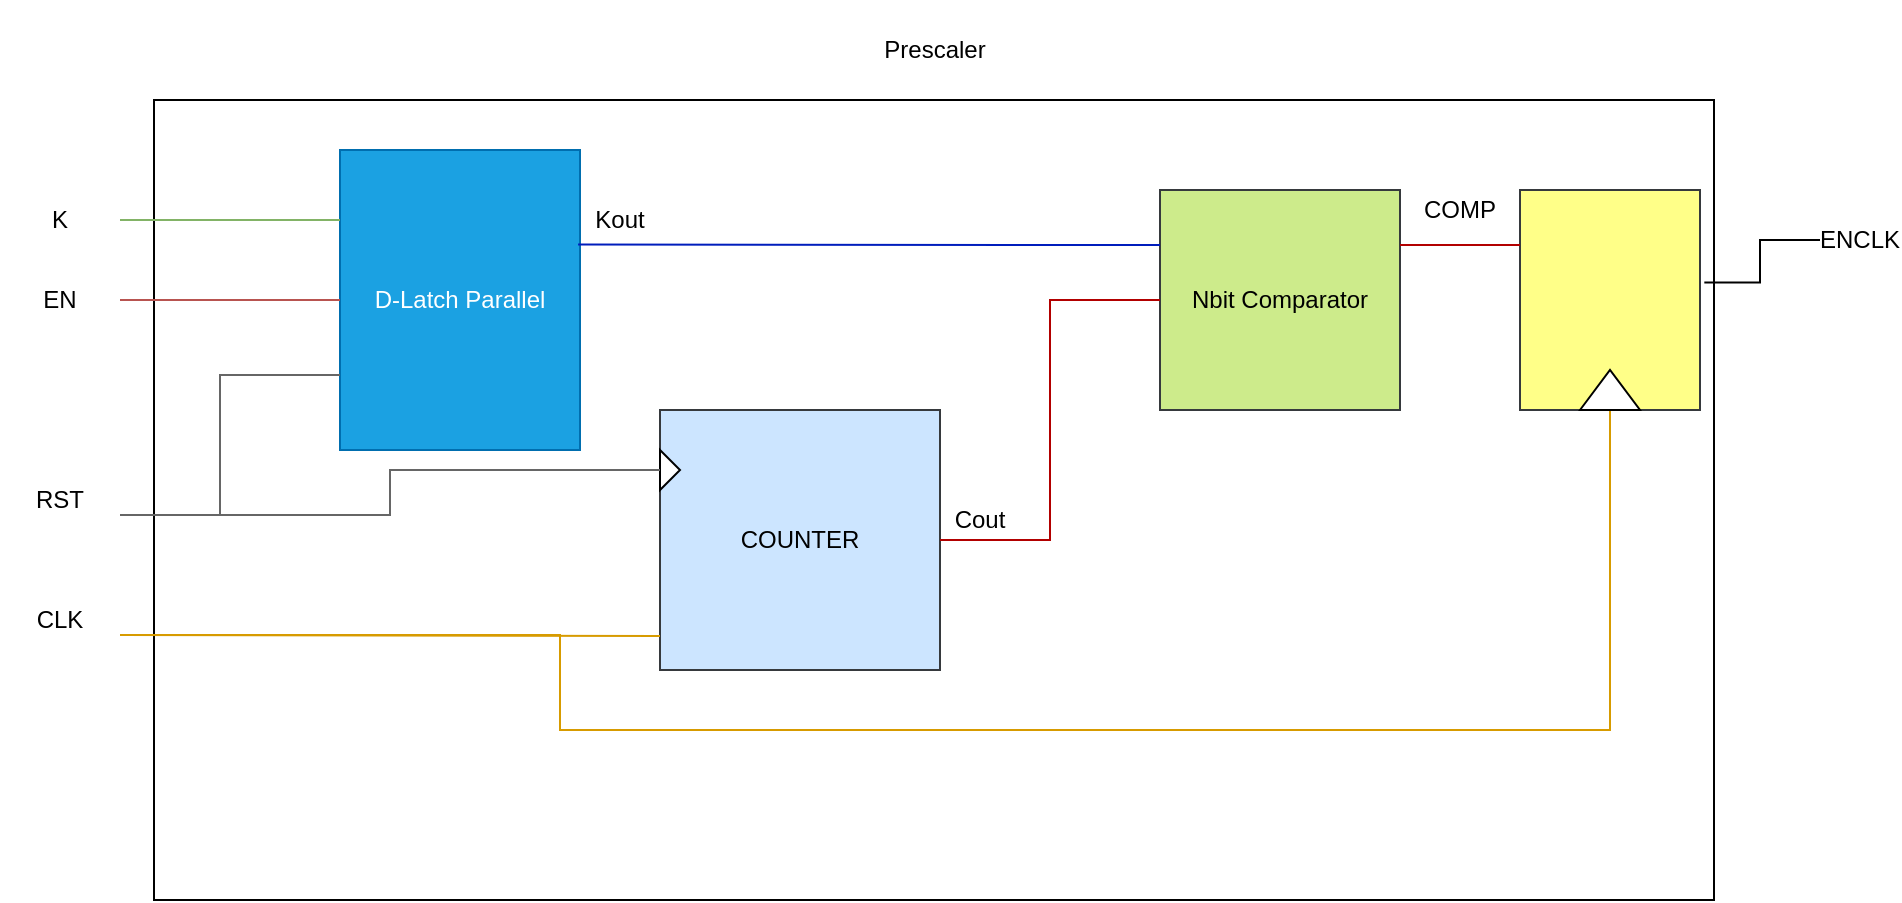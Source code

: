 <mxfile version="20.0.4" type="device" pages="2"><diagram id="yzi0EEXbI4tdYGfSHgg7" name="Page-1"><mxGraphModel dx="1933" dy="547" grid="1" gridSize="10" guides="1" tooltips="1" connect="1" arrows="1" fold="1" page="1" pageScale="1" pageWidth="827" pageHeight="1169" math="0" shadow="0"><root><mxCell id="0"/><mxCell id="1" parent="0"/><mxCell id="i0RRrGtzccRA0p1UNH1z-1" value="" style="rounded=0;whiteSpace=wrap;html=1;" parent="1" vertex="1"><mxGeometry x="47" y="75" width="780" height="400" as="geometry"/></mxCell><mxCell id="i0RRrGtzccRA0p1UNH1z-2" value="D-Latch Parallel" style="rounded=0;whiteSpace=wrap;html=1;fillColor=#1ba1e2;fontColor=#ffffff;strokeColor=#006EAF;" parent="1" vertex="1"><mxGeometry x="140" y="100" width="120" height="150" as="geometry"/></mxCell><mxCell id="i0RRrGtzccRA0p1UNH1z-3" value="K" style="text;html=1;strokeColor=none;fillColor=none;align=center;verticalAlign=middle;whiteSpace=wrap;rounded=0;" parent="1" vertex="1"><mxGeometry x="-30" y="120" width="60" height="30" as="geometry"/></mxCell><mxCell id="i0RRrGtzccRA0p1UNH1z-4" value="" style="endArrow=none;html=1;rounded=0;exitX=1;exitY=0.5;exitDx=0;exitDy=0;fillColor=#d5e8d4;strokeColor=#82b366;" parent="1" source="i0RRrGtzccRA0p1UNH1z-3" edge="1"><mxGeometry width="50" height="50" relative="1" as="geometry"><mxPoint x="110" y="300" as="sourcePoint"/><mxPoint x="140" y="135" as="targetPoint"/></mxGeometry></mxCell><mxCell id="i0RRrGtzccRA0p1UNH1z-5" value="EN" style="text;html=1;strokeColor=none;fillColor=none;align=center;verticalAlign=middle;whiteSpace=wrap;rounded=0;" parent="1" vertex="1"><mxGeometry x="-30" y="160" width="60" height="30" as="geometry"/></mxCell><mxCell id="i0RRrGtzccRA0p1UNH1z-6" value="" style="endArrow=none;html=1;rounded=0;entryX=0;entryY=0.5;entryDx=0;entryDy=0;fillColor=#f8cecc;strokeColor=#b85450;" parent="1" source="i0RRrGtzccRA0p1UNH1z-5" target="i0RRrGtzccRA0p1UNH1z-2" edge="1"><mxGeometry width="50" height="50" relative="1" as="geometry"><mxPoint x="110" y="300" as="sourcePoint"/><mxPoint x="160" y="250" as="targetPoint"/></mxGeometry></mxCell><mxCell id="i0RRrGtzccRA0p1UNH1z-7" value="COUNTER" style="rounded=0;whiteSpace=wrap;html=1;fillColor=#cce5ff;strokeColor=#36393d;" parent="1" vertex="1"><mxGeometry x="300" y="230" width="140" height="130" as="geometry"/></mxCell><mxCell id="i0RRrGtzccRA0p1UNH1z-8" value="" style="rounded=0;whiteSpace=wrap;html=1;fillColor=#ffff88;strokeColor=#36393d;" parent="1" vertex="1"><mxGeometry x="730" y="120" width="90" height="110" as="geometry"/></mxCell><mxCell id="i0RRrGtzccRA0p1UNH1z-9" value="Nbit Comparator" style="rounded=0;whiteSpace=wrap;html=1;fillColor=#cdeb8b;strokeColor=#36393d;" parent="1" vertex="1"><mxGeometry x="550" y="120" width="120" height="110" as="geometry"/></mxCell><mxCell id="i0RRrGtzccRA0p1UNH1z-10" value="RST" style="text;html=1;strokeColor=none;fillColor=none;align=center;verticalAlign=middle;whiteSpace=wrap;rounded=0;" parent="1" vertex="1"><mxGeometry x="-30" y="260" width="60" height="30" as="geometry"/></mxCell><mxCell id="i0RRrGtzccRA0p1UNH1z-13" value="CLK" style="text;html=1;strokeColor=none;fillColor=none;align=center;verticalAlign=middle;whiteSpace=wrap;rounded=0;" parent="1" vertex="1"><mxGeometry x="-30" y="320" width="60" height="30" as="geometry"/></mxCell><mxCell id="i0RRrGtzccRA0p1UNH1z-14" value="" style="endArrow=none;html=1;rounded=0;exitX=1;exitY=0.75;exitDx=0;exitDy=0;fillColor=#ffe6cc;strokeColor=#d79b00;" parent="1" source="i0RRrGtzccRA0p1UNH1z-13" edge="1"><mxGeometry width="50" height="50" relative="1" as="geometry"><mxPoint x="170" y="300" as="sourcePoint"/><mxPoint x="300" y="343" as="targetPoint"/></mxGeometry></mxCell><mxCell id="i0RRrGtzccRA0p1UNH1z-16" value="" style="endArrow=none;html=1;rounded=0;entryX=0.5;entryY=1;entryDx=0;entryDy=0;edgeStyle=orthogonalEdgeStyle;fillColor=#ffe6cc;strokeColor=#d79b00;exitX=1;exitY=0.75;exitDx=0;exitDy=0;" parent="1" source="i0RRrGtzccRA0p1UNH1z-13" target="i0RRrGtzccRA0p1UNH1z-8" edge="1"><mxGeometry width="50" height="50" relative="1" as="geometry"><mxPoint x="250" y="340" as="sourcePoint"/><mxPoint x="300" y="250" as="targetPoint"/><Array as="points"><mxPoint x="250" y="343"/><mxPoint x="250" y="390"/><mxPoint x="775" y="390"/></Array></mxGeometry></mxCell><mxCell id="i0RRrGtzccRA0p1UNH1z-17" value="" style="triangle;whiteSpace=wrap;html=1;direction=north;" parent="1" vertex="1"><mxGeometry x="760" y="210" width="30" height="20" as="geometry"/></mxCell><mxCell id="i0RRrGtzccRA0p1UNH1z-18" value="" style="endArrow=none;html=1;rounded=0;entryX=0;entryY=0.25;entryDx=0;entryDy=0;exitX=1;exitY=0.25;exitDx=0;exitDy=0;fillColor=#e51400;strokeColor=#B20000;" parent="1" source="i0RRrGtzccRA0p1UNH1z-9" target="i0RRrGtzccRA0p1UNH1z-8" edge="1"><mxGeometry width="50" height="50" relative="1" as="geometry"><mxPoint x="630" y="300" as="sourcePoint"/><mxPoint x="680" y="250" as="targetPoint"/></mxGeometry></mxCell><mxCell id="i0RRrGtzccRA0p1UNH1z-19" value="COMP" style="text;html=1;strokeColor=none;fillColor=none;align=center;verticalAlign=middle;whiteSpace=wrap;rounded=0;" parent="1" vertex="1"><mxGeometry x="680" y="120" width="40" height="20" as="geometry"/></mxCell><mxCell id="i0RRrGtzccRA0p1UNH1z-20" value="" style="endArrow=none;html=1;rounded=0;entryX=0;entryY=0.25;entryDx=0;entryDy=0;exitX=0.992;exitY=0.315;exitDx=0;exitDy=0;exitPerimeter=0;fillColor=#0050ef;strokeColor=#001DBC;" parent="1" source="i0RRrGtzccRA0p1UNH1z-2" target="i0RRrGtzccRA0p1UNH1z-9" edge="1"><mxGeometry width="50" height="50" relative="1" as="geometry"><mxPoint x="340" y="300" as="sourcePoint"/><mxPoint x="390" y="250" as="targetPoint"/></mxGeometry></mxCell><mxCell id="i0RRrGtzccRA0p1UNH1z-21" value="Kout" style="text;html=1;strokeColor=none;fillColor=none;align=center;verticalAlign=middle;whiteSpace=wrap;rounded=0;" parent="1" vertex="1"><mxGeometry x="250" y="120" width="60" height="30" as="geometry"/></mxCell><mxCell id="i0RRrGtzccRA0p1UNH1z-22" value="" style="endArrow=none;html=1;rounded=0;edgeStyle=orthogonalEdgeStyle;entryX=0;entryY=0.5;entryDx=0;entryDy=0;exitX=1;exitY=0.5;exitDx=0;exitDy=0;fillColor=#e51400;strokeColor=#B20000;" parent="1" source="i0RRrGtzccRA0p1UNH1z-7" target="i0RRrGtzccRA0p1UNH1z-9" edge="1"><mxGeometry width="50" height="50" relative="1" as="geometry"><mxPoint x="340" y="300" as="sourcePoint"/><mxPoint x="390" y="250" as="targetPoint"/></mxGeometry></mxCell><mxCell id="i0RRrGtzccRA0p1UNH1z-23" value="Cout" style="text;html=1;strokeColor=none;fillColor=none;align=center;verticalAlign=middle;whiteSpace=wrap;rounded=0;" parent="1" vertex="1"><mxGeometry x="430" y="270" width="60" height="30" as="geometry"/></mxCell><mxCell id="i0RRrGtzccRA0p1UNH1z-24" value="" style="triangle;whiteSpace=wrap;html=1;" parent="1" vertex="1"><mxGeometry x="300" y="250" width="10" height="20" as="geometry"/></mxCell><mxCell id="i0RRrGtzccRA0p1UNH1z-26" value="" style="endArrow=none;html=1;rounded=0;edgeStyle=orthogonalEdgeStyle;entryX=0;entryY=0.5;entryDx=0;entryDy=0;exitX=1;exitY=0.75;exitDx=0;exitDy=0;fillColor=#f5f5f5;strokeColor=#666666;gradientColor=#b3b3b3;" parent="1" source="i0RRrGtzccRA0p1UNH1z-10" target="i0RRrGtzccRA0p1UNH1z-24" edge="1"><mxGeometry width="50" height="50" relative="1" as="geometry"><mxPoint x="100" y="300" as="sourcePoint"/><mxPoint x="150" y="250" as="targetPoint"/><Array as="points"><mxPoint x="165" y="282"/><mxPoint x="165" y="260"/></Array></mxGeometry></mxCell><mxCell id="i0RRrGtzccRA0p1UNH1z-27" value="ENCLK" style="text;html=1;strokeColor=none;fillColor=none;align=center;verticalAlign=middle;whiteSpace=wrap;rounded=0;" parent="1" vertex="1"><mxGeometry x="880" y="120" width="40" height="50" as="geometry"/></mxCell><mxCell id="i0RRrGtzccRA0p1UNH1z-29" value="Prescaler" style="text;html=1;strokeColor=none;fillColor=none;align=center;verticalAlign=middle;whiteSpace=wrap;rounded=0;" parent="1" vertex="1"><mxGeometry x="370.5" y="25" width="133" height="50" as="geometry"/></mxCell><mxCell id="ysoPQV_0497mOVK9XoPQ-2" value="" style="endArrow=none;html=1;rounded=0;edgeStyle=orthogonalEdgeStyle;entryX=0;entryY=0.75;entryDx=0;entryDy=0;exitX=1;exitY=0.75;exitDx=0;exitDy=0;fillColor=#f5f5f5;strokeColor=#666666;gradientColor=#b3b3b3;" parent="1" source="i0RRrGtzccRA0p1UNH1z-10" target="i0RRrGtzccRA0p1UNH1z-2" edge="1"><mxGeometry width="50" height="50" relative="1" as="geometry"><mxPoint x="80" y="280" as="sourcePoint"/><mxPoint x="100" y="270" as="targetPoint"/><Array as="points"><mxPoint x="80" y="282"/><mxPoint x="80" y="212"/></Array></mxGeometry></mxCell><mxCell id="QaTdKXGcmnl4dctasHjF-1" value="" style="endArrow=none;html=1;rounded=0;edgeStyle=orthogonalEdgeStyle;entryX=0;entryY=0.5;entryDx=0;entryDy=0;exitX=1.024;exitY=0.42;exitDx=0;exitDy=0;exitPerimeter=0;" parent="1" source="i0RRrGtzccRA0p1UNH1z-8" target="i0RRrGtzccRA0p1UNH1z-27" edge="1"><mxGeometry width="50" height="50" relative="1" as="geometry"><mxPoint x="510" y="300" as="sourcePoint"/><mxPoint x="560" y="250" as="targetPoint"/></mxGeometry></mxCell></root></mxGraphModel></diagram><diagram id="34XP_c_ip1UVAIac-Vb_" name="Page-2"><mxGraphModel dx="1106" dy="547" grid="1" gridSize="10" guides="1" tooltips="1" connect="1" arrows="1" fold="1" page="1" pageScale="1" pageWidth="827" pageHeight="1169" math="0" shadow="0"><root><mxCell id="0"/><mxCell id="1" parent="0"/><mxCell id="akW8u80XrZqZ5sdAk-c5-1" value="" style="rounded=0;whiteSpace=wrap;html=1;" parent="1" vertex="1"><mxGeometry x="80" y="90" width="550" height="330" as="geometry"/></mxCell><mxCell id="akW8u80XrZqZ5sdAk-c5-2" value="Counter" style="rounded=0;whiteSpace=wrap;html=1;fillColor=#f5f5f5;gradientColor=#b3b3b3;strokeColor=#666666;" parent="1" vertex="1"><mxGeometry x="274" y="290" width="140" height="110" as="geometry"/></mxCell><mxCell id="PIEzuu1NkXvgiwD5me-Z-1" value="Comparator" style="rounded=0;whiteSpace=wrap;html=1;fillColor=#cce5ff;strokeColor=#36393d;" parent="1" vertex="1"><mxGeometry x="460" y="140" width="120" height="110" as="geometry"/></mxCell><mxCell id="PIEzuu1NkXvgiwD5me-Z-2" value="TNMI" style="text;html=1;strokeColor=none;fillColor=none;align=center;verticalAlign=middle;whiteSpace=wrap;rounded=0;" parent="1" vertex="1"><mxGeometry x="10" y="150" width="60" height="30" as="geometry"/></mxCell><mxCell id="PIEzuu1NkXvgiwD5me-Z-4" value="EN" style="text;html=1;strokeColor=none;fillColor=none;align=center;verticalAlign=middle;whiteSpace=wrap;rounded=0;" parent="1" vertex="1"><mxGeometry x="10" y="170" width="60" height="30" as="geometry"/></mxCell><mxCell id="4UejIuO5CMlnYRctWRe--1" value="" style="endArrow=none;html=1;rounded=0;exitX=1;exitY=0.5;exitDx=0;exitDy=0;fillColor=#cce5ff;strokeColor=#7F00FF;entryX=0.5;entryY=0;entryDx=0;entryDy=0;" parent="1" source="PIEzuu1NkXvgiwD5me-Z-4" edge="1" target="akW8u80XrZqZ5sdAk-c5-2"><mxGeometry width="50" height="50" relative="1" as="geometry"><mxPoint x="30" y="260" as="sourcePoint"/><mxPoint x="140" y="175" as="targetPoint"/><Array as="points"><mxPoint x="344" y="185"/></Array></mxGeometry></mxCell><mxCell id="4UejIuO5CMlnYRctWRe--2" value="RST" style="text;html=1;strokeColor=none;fillColor=none;align=center;verticalAlign=middle;whiteSpace=wrap;rounded=0;" parent="1" vertex="1"><mxGeometry x="10" y="200" width="60" height="30" as="geometry"/></mxCell><mxCell id="4UejIuO5CMlnYRctWRe--5" value="" style="endArrow=none;html=1;rounded=0;entryX=0;entryY=0.25;entryDx=0;entryDy=0;exitX=1;exitY=0.5;exitDx=0;exitDy=0;strokeColor=#FFFF33;" parent="1" source="PIEzuu1NkXvgiwD5me-Z-2" target="PIEzuu1NkXvgiwD5me-Z-1" edge="1"><mxGeometry width="50" height="50" relative="1" as="geometry"><mxPoint x="260.36" y="166.35" as="sourcePoint"/><mxPoint x="400" y="210" as="targetPoint"/></mxGeometry></mxCell><mxCell id="4UejIuO5CMlnYRctWRe--6" value="NMI" style="text;html=1;strokeColor=none;fillColor=none;align=center;verticalAlign=middle;whiteSpace=wrap;rounded=0;" parent="1" vertex="1"><mxGeometry x="650" y="170" width="60" height="30" as="geometry"/></mxCell><mxCell id="4UejIuO5CMlnYRctWRe--7" value="" style="endArrow=none;html=1;rounded=0;entryX=0;entryY=0.5;entryDx=0;entryDy=0;exitX=1.01;exitY=0.407;exitDx=0;exitDy=0;exitPerimeter=0;strokeColor=#FF66B3;" parent="1" source="PIEzuu1NkXvgiwD5me-Z-1" target="4UejIuO5CMlnYRctWRe--6" edge="1"><mxGeometry width="50" height="50" relative="1" as="geometry"><mxPoint x="460" y="260" as="sourcePoint"/><mxPoint x="510" y="210" as="targetPoint"/></mxGeometry></mxCell><mxCell id="4UejIuO5CMlnYRctWRe--8" value="" style="endArrow=none;html=1;rounded=0;edgeStyle=orthogonalEdgeStyle;exitX=1;exitY=0.25;exitDx=0;exitDy=0;entryX=0;entryY=0.5;entryDx=0;entryDy=0;strokeColor=#FF0000;" parent="1" source="akW8u80XrZqZ5sdAk-c5-2" target="PIEzuu1NkXvgiwD5me-Z-1" edge="1"><mxGeometry width="50" height="50" relative="1" as="geometry"><mxPoint x="460" y="260" as="sourcePoint"/><mxPoint x="510" y="210" as="targetPoint"/></mxGeometry></mxCell><mxCell id="4UejIuO5CMlnYRctWRe--9" value="C" style="text;html=1;strokeColor=none;fillColor=none;align=center;verticalAlign=middle;whiteSpace=wrap;rounded=0;" parent="1" vertex="1"><mxGeometry x="400" y="310" width="60" height="30" as="geometry"/></mxCell><mxCell id="4UejIuO5CMlnYRctWRe--11" value="LOW_CLK" style="text;html=1;strokeColor=none;fillColor=none;align=center;verticalAlign=middle;whiteSpace=wrap;rounded=0;" parent="1" vertex="1"><mxGeometry x="10" y="370" width="60" height="30" as="geometry"/></mxCell><mxCell id="4UejIuO5CMlnYRctWRe--13" value="" style="endArrow=none;html=1;rounded=0;exitX=1;exitY=0.5;exitDx=0;exitDy=0;entryX=-0.006;entryY=0.855;entryDx=0;entryDy=0;entryPerimeter=0;strokeColor=#000066;" parent="1" source="4UejIuO5CMlnYRctWRe--11" target="akW8u80XrZqZ5sdAk-c5-2" edge="1"><mxGeometry width="50" height="50" relative="1" as="geometry"><mxPoint x="130" y="260" as="sourcePoint"/><mxPoint x="180" y="210" as="targetPoint"/></mxGeometry></mxCell><mxCell id="4UejIuO5CMlnYRctWRe--16" value="CLS" style="text;html=1;strokeColor=none;fillColor=none;align=center;verticalAlign=middle;whiteSpace=wrap;rounded=0;" parent="1" vertex="1"><mxGeometry x="10" y="320" width="60" height="30" as="geometry"/></mxCell><mxCell id="4UejIuO5CMlnYRctWRe--17" value="" style="shape=xor;whiteSpace=wrap;html=1;fillColor=#e6d0de;gradientColor=#d5739d;strokeColor=#996185;" parent="1" vertex="1"><mxGeometry x="160" y="310" width="30" height="30" as="geometry"/></mxCell><mxCell id="4UejIuO5CMlnYRctWRe--18" value="" style="endArrow=none;html=1;rounded=0;entryX=0.175;entryY=0.75;entryDx=0;entryDy=0;entryPerimeter=0;strokeColor=#66CC00;" parent="1" target="4UejIuO5CMlnYRctWRe--17" edge="1"><mxGeometry width="50" height="50" relative="1" as="geometry"><mxPoint x="70" y="333" as="sourcePoint"/><mxPoint x="180" y="200" as="targetPoint"/></mxGeometry></mxCell><mxCell id="a9vJ8z-NLFwAAe8TinJs-1" value="" style="endArrow=none;html=1;rounded=0;edgeStyle=orthogonalEdgeStyle;entryX=0.175;entryY=0.25;entryDx=0;entryDy=0;entryPerimeter=0;exitX=1;exitY=0.5;exitDx=0;exitDy=0;fillColor=#ffff88;strokeColor=#FFCCCC;" parent="1" source="4UejIuO5CMlnYRctWRe--2" target="4UejIuO5CMlnYRctWRe--17" edge="1"><mxGeometry width="50" height="50" relative="1" as="geometry"><mxPoint x="120" y="250" as="sourcePoint"/><mxPoint x="170" y="200" as="targetPoint"/><Array as="points"><mxPoint x="120" y="215"/><mxPoint x="120" y="318"/></Array></mxGeometry></mxCell><mxCell id="a9vJ8z-NLFwAAe8TinJs-2" value="" style="endArrow=none;html=1;rounded=0;entryX=-0.005;entryY=0.323;entryDx=0;entryDy=0;entryPerimeter=0;exitX=1;exitY=0.5;exitDx=0;exitDy=0;exitPerimeter=0;" parent="1" source="4UejIuO5CMlnYRctWRe--17" target="akW8u80XrZqZ5sdAk-c5-2" edge="1"><mxGeometry width="50" height="50" relative="1" as="geometry"><mxPoint x="120" y="250" as="sourcePoint"/><mxPoint x="170" y="200" as="targetPoint"/></mxGeometry></mxCell><mxCell id="a9vJ8z-NLFwAAe8TinJs-4" value="WatchDog-NMI" style="text;html=1;strokeColor=none;fillColor=none;align=center;verticalAlign=middle;whiteSpace=wrap;rounded=0;" parent="1" vertex="1"><mxGeometry x="300" y="50" width="140" height="30" as="geometry"/></mxCell></root></mxGraphModel></diagram></mxfile>